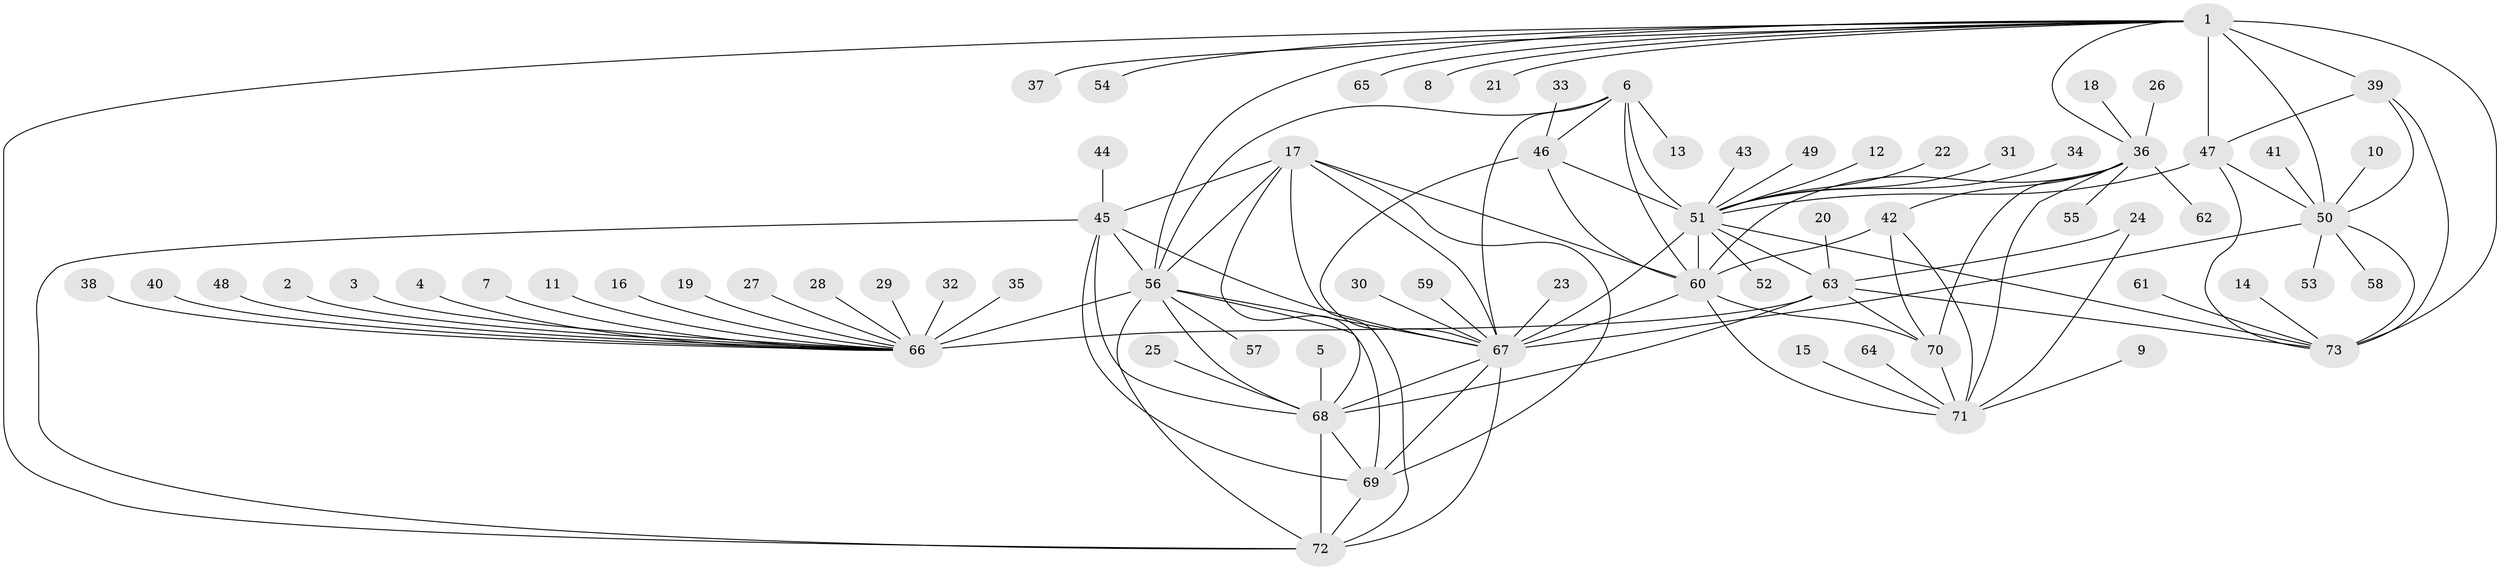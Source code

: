 // original degree distribution, {9: 0.0410958904109589, 7: 0.0410958904109589, 13: 0.03424657534246575, 10: 0.0547945205479452, 6: 0.0136986301369863, 11: 0.0136986301369863, 8: 0.0273972602739726, 12: 0.0136986301369863, 1: 0.6301369863013698, 2: 0.08904109589041095, 4: 0.00684931506849315, 3: 0.03424657534246575}
// Generated by graph-tools (version 1.1) at 2025/50/03/09/25 03:50:37]
// undirected, 73 vertices, 117 edges
graph export_dot {
graph [start="1"]
  node [color=gray90,style=filled];
  1;
  2;
  3;
  4;
  5;
  6;
  7;
  8;
  9;
  10;
  11;
  12;
  13;
  14;
  15;
  16;
  17;
  18;
  19;
  20;
  21;
  22;
  23;
  24;
  25;
  26;
  27;
  28;
  29;
  30;
  31;
  32;
  33;
  34;
  35;
  36;
  37;
  38;
  39;
  40;
  41;
  42;
  43;
  44;
  45;
  46;
  47;
  48;
  49;
  50;
  51;
  52;
  53;
  54;
  55;
  56;
  57;
  58;
  59;
  60;
  61;
  62;
  63;
  64;
  65;
  66;
  67;
  68;
  69;
  70;
  71;
  72;
  73;
  1 -- 8 [weight=1.0];
  1 -- 21 [weight=1.0];
  1 -- 36 [weight=1.0];
  1 -- 37 [weight=1.0];
  1 -- 39 [weight=3.0];
  1 -- 47 [weight=3.0];
  1 -- 50 [weight=3.0];
  1 -- 54 [weight=1.0];
  1 -- 56 [weight=2.0];
  1 -- 65 [weight=1.0];
  1 -- 72 [weight=1.0];
  1 -- 73 [weight=3.0];
  2 -- 66 [weight=1.0];
  3 -- 66 [weight=1.0];
  4 -- 66 [weight=1.0];
  5 -- 68 [weight=1.0];
  6 -- 13 [weight=1.0];
  6 -- 46 [weight=1.0];
  6 -- 51 [weight=3.0];
  6 -- 56 [weight=1.0];
  6 -- 60 [weight=1.0];
  6 -- 67 [weight=1.0];
  7 -- 66 [weight=1.0];
  9 -- 71 [weight=1.0];
  10 -- 50 [weight=1.0];
  11 -- 66 [weight=1.0];
  12 -- 51 [weight=1.0];
  14 -- 73 [weight=1.0];
  15 -- 71 [weight=1.0];
  16 -- 66 [weight=1.0];
  17 -- 45 [weight=1.0];
  17 -- 56 [weight=1.0];
  17 -- 60 [weight=1.0];
  17 -- 67 [weight=1.0];
  17 -- 68 [weight=1.0];
  17 -- 69 [weight=1.0];
  17 -- 72 [weight=1.0];
  18 -- 36 [weight=1.0];
  19 -- 66 [weight=1.0];
  20 -- 63 [weight=1.0];
  22 -- 51 [weight=1.0];
  23 -- 67 [weight=1.0];
  24 -- 63 [weight=1.0];
  24 -- 71 [weight=1.0];
  25 -- 68 [weight=1.0];
  26 -- 36 [weight=1.0];
  27 -- 66 [weight=1.0];
  28 -- 66 [weight=1.0];
  29 -- 66 [weight=1.0];
  30 -- 67 [weight=1.0];
  31 -- 51 [weight=1.0];
  32 -- 66 [weight=1.0];
  33 -- 46 [weight=1.0];
  34 -- 51 [weight=1.0];
  35 -- 66 [weight=1.0];
  36 -- 42 [weight=1.0];
  36 -- 55 [weight=1.0];
  36 -- 60 [weight=1.0];
  36 -- 62 [weight=1.0];
  36 -- 70 [weight=1.0];
  36 -- 71 [weight=3.0];
  38 -- 66 [weight=1.0];
  39 -- 47 [weight=1.0];
  39 -- 50 [weight=1.0];
  39 -- 73 [weight=1.0];
  40 -- 66 [weight=1.0];
  41 -- 50 [weight=1.0];
  42 -- 60 [weight=1.0];
  42 -- 70 [weight=1.0];
  42 -- 71 [weight=3.0];
  43 -- 51 [weight=1.0];
  44 -- 45 [weight=1.0];
  45 -- 56 [weight=1.0];
  45 -- 67 [weight=1.0];
  45 -- 68 [weight=1.0];
  45 -- 69 [weight=1.0];
  45 -- 72 [weight=1.0];
  46 -- 51 [weight=4.0];
  46 -- 60 [weight=1.0];
  46 -- 67 [weight=1.0];
  47 -- 50 [weight=1.0];
  47 -- 51 [weight=1.0];
  47 -- 73 [weight=1.0];
  48 -- 66 [weight=1.0];
  49 -- 51 [weight=1.0];
  50 -- 53 [weight=1.0];
  50 -- 58 [weight=1.0];
  50 -- 67 [weight=1.0];
  50 -- 73 [weight=1.0];
  51 -- 52 [weight=1.0];
  51 -- 60 [weight=3.0];
  51 -- 63 [weight=1.0];
  51 -- 67 [weight=3.0];
  51 -- 73 [weight=1.0];
  56 -- 57 [weight=1.0];
  56 -- 66 [weight=1.0];
  56 -- 67 [weight=1.0];
  56 -- 68 [weight=1.0];
  56 -- 69 [weight=1.0];
  56 -- 72 [weight=1.0];
  59 -- 67 [weight=1.0];
  60 -- 67 [weight=1.0];
  60 -- 70 [weight=1.0];
  60 -- 71 [weight=3.0];
  61 -- 73 [weight=1.0];
  63 -- 66 [weight=10.0];
  63 -- 68 [weight=1.0];
  63 -- 70 [weight=1.0];
  63 -- 73 [weight=1.0];
  64 -- 71 [weight=1.0];
  67 -- 68 [weight=1.0];
  67 -- 69 [weight=1.0];
  67 -- 72 [weight=1.0];
  68 -- 69 [weight=1.0];
  68 -- 72 [weight=1.0];
  69 -- 72 [weight=1.0];
  70 -- 71 [weight=3.0];
}
